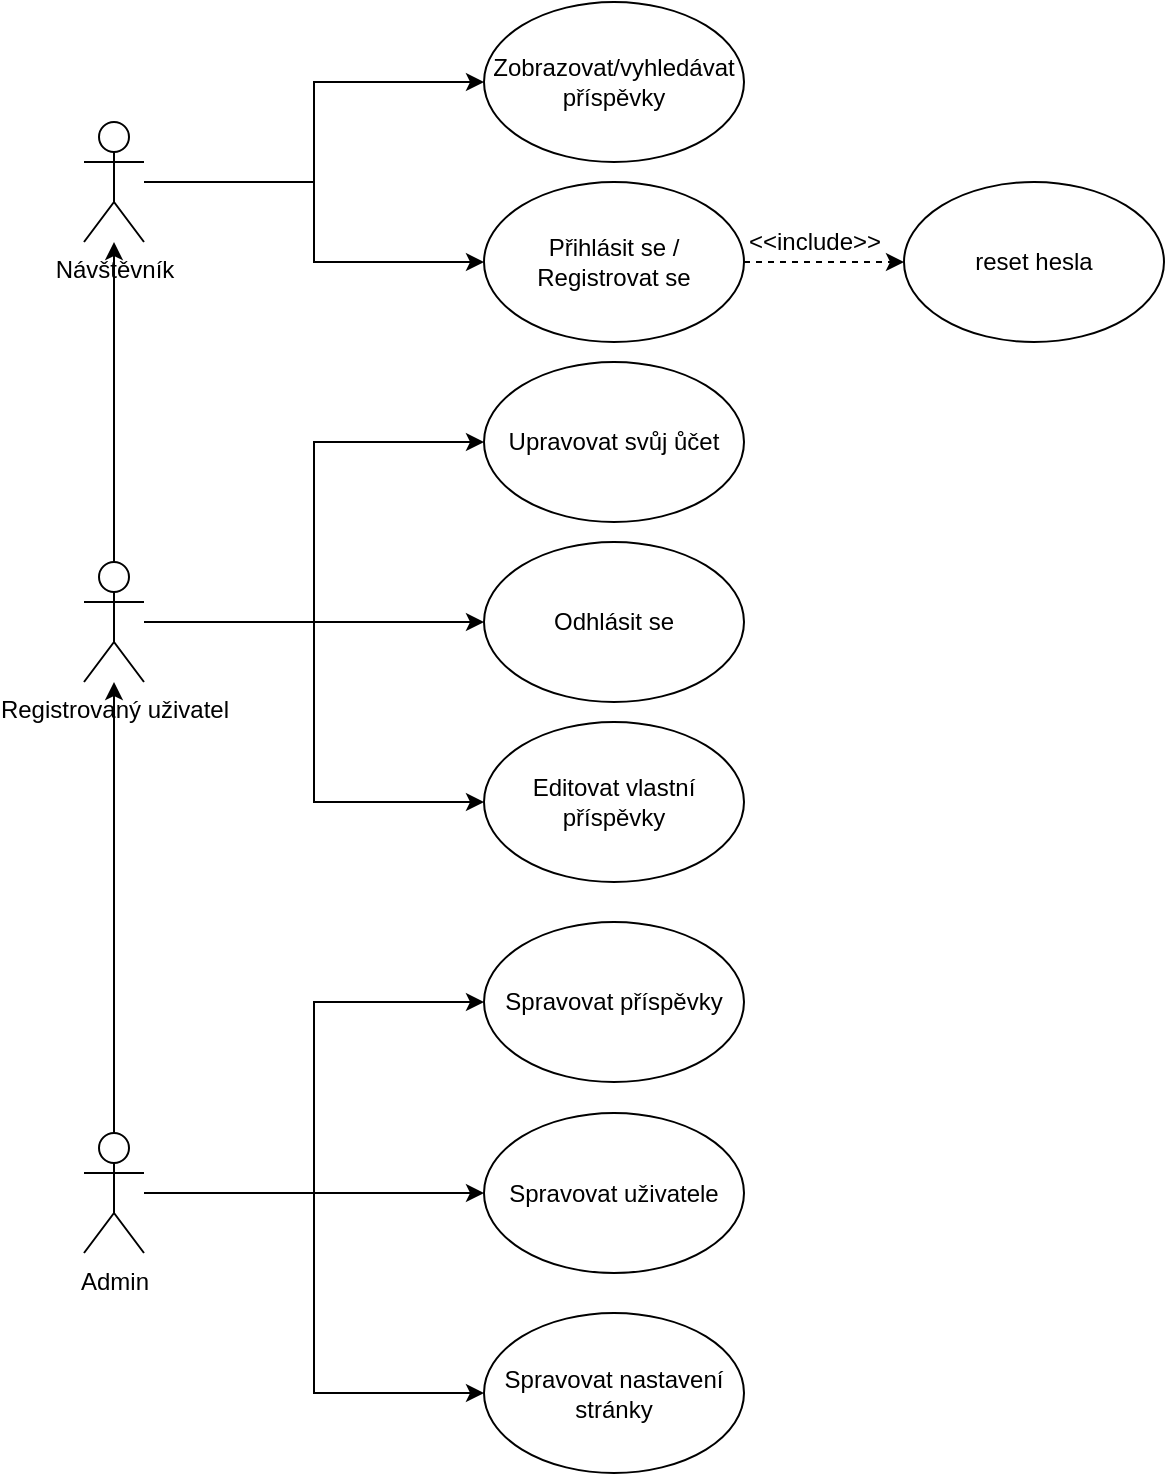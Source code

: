 <mxfile version="21.1.7" type="github">
  <diagram name="Stránka-1" id="tdt5xNuwXFFKqYyTTG9P">
    <mxGraphModel dx="1232" dy="1138" grid="1" gridSize="10" guides="1" tooltips="1" connect="1" arrows="1" fold="1" page="1" pageScale="1" pageWidth="827" pageHeight="1169" math="0" shadow="0">
      <root>
        <mxCell id="0" />
        <mxCell id="1" parent="0" />
        <mxCell id="2gKgGyTjgvAYlgDJYGJ4-27" style="edgeStyle=orthogonalEdgeStyle;rounded=0;orthogonalLoop=1;jettySize=auto;html=1;" edge="1" parent="1" source="2gKgGyTjgvAYlgDJYGJ4-1" target="2gKgGyTjgvAYlgDJYGJ4-13">
          <mxGeometry relative="1" as="geometry" />
        </mxCell>
        <mxCell id="2gKgGyTjgvAYlgDJYGJ4-30" style="edgeStyle=orthogonalEdgeStyle;rounded=0;orthogonalLoop=1;jettySize=auto;html=1;entryX=0;entryY=0.5;entryDx=0;entryDy=0;" edge="1" parent="1" source="2gKgGyTjgvAYlgDJYGJ4-1" target="2gKgGyTjgvAYlgDJYGJ4-15">
          <mxGeometry relative="1" as="geometry" />
        </mxCell>
        <mxCell id="2gKgGyTjgvAYlgDJYGJ4-31" style="edgeStyle=orthogonalEdgeStyle;rounded=0;orthogonalLoop=1;jettySize=auto;html=1;entryX=0;entryY=0.5;entryDx=0;entryDy=0;" edge="1" parent="1" source="2gKgGyTjgvAYlgDJYGJ4-1" target="2gKgGyTjgvAYlgDJYGJ4-16">
          <mxGeometry relative="1" as="geometry" />
        </mxCell>
        <mxCell id="2gKgGyTjgvAYlgDJYGJ4-32" style="edgeStyle=orthogonalEdgeStyle;rounded=0;orthogonalLoop=1;jettySize=auto;html=1;entryX=0;entryY=0.5;entryDx=0;entryDy=0;" edge="1" parent="1" source="2gKgGyTjgvAYlgDJYGJ4-1" target="2gKgGyTjgvAYlgDJYGJ4-11">
          <mxGeometry relative="1" as="geometry">
            <mxPoint x="230" y="460" as="targetPoint" />
          </mxGeometry>
        </mxCell>
        <mxCell id="2gKgGyTjgvAYlgDJYGJ4-1" value="Registrovaný uživatel" style="shape=umlActor;verticalLabelPosition=bottom;verticalAlign=top;html=1;outlineConnect=0;" vertex="1" parent="1">
          <mxGeometry x="130" y="310" width="30" height="60" as="geometry" />
        </mxCell>
        <mxCell id="2gKgGyTjgvAYlgDJYGJ4-25" style="edgeStyle=orthogonalEdgeStyle;rounded=0;orthogonalLoop=1;jettySize=auto;html=1;" edge="1" parent="1" source="2gKgGyTjgvAYlgDJYGJ4-3" target="2gKgGyTjgvAYlgDJYGJ4-1">
          <mxGeometry relative="1" as="geometry">
            <mxPoint x="145" y="574.5" as="targetPoint" />
          </mxGeometry>
        </mxCell>
        <mxCell id="2gKgGyTjgvAYlgDJYGJ4-33" style="edgeStyle=orthogonalEdgeStyle;rounded=0;orthogonalLoop=1;jettySize=auto;html=1;entryX=0;entryY=0.5;entryDx=0;entryDy=0;" edge="1" parent="1" source="2gKgGyTjgvAYlgDJYGJ4-3" target="2gKgGyTjgvAYlgDJYGJ4-12">
          <mxGeometry relative="1" as="geometry" />
        </mxCell>
        <mxCell id="2gKgGyTjgvAYlgDJYGJ4-34" style="edgeStyle=orthogonalEdgeStyle;rounded=0;orthogonalLoop=1;jettySize=auto;html=1;entryX=0;entryY=0.5;entryDx=0;entryDy=0;" edge="1" parent="1" source="2gKgGyTjgvAYlgDJYGJ4-3" target="2gKgGyTjgvAYlgDJYGJ4-22">
          <mxGeometry relative="1" as="geometry" />
        </mxCell>
        <mxCell id="2gKgGyTjgvAYlgDJYGJ4-35" style="edgeStyle=orthogonalEdgeStyle;rounded=0;orthogonalLoop=1;jettySize=auto;html=1;entryX=0;entryY=0.5;entryDx=0;entryDy=0;" edge="1" parent="1" source="2gKgGyTjgvAYlgDJYGJ4-3" target="2gKgGyTjgvAYlgDJYGJ4-23">
          <mxGeometry relative="1" as="geometry" />
        </mxCell>
        <mxCell id="2gKgGyTjgvAYlgDJYGJ4-3" value="Admin" style="shape=umlActor;verticalLabelPosition=bottom;verticalAlign=top;html=1;outlineConnect=0;" vertex="1" parent="1">
          <mxGeometry x="130" y="595.5" width="30" height="60" as="geometry" />
        </mxCell>
        <mxCell id="2gKgGyTjgvAYlgDJYGJ4-4" value="Zobrazovat/vyhledávat příspěvky" style="ellipse;whiteSpace=wrap;html=1;" vertex="1" parent="1">
          <mxGeometry x="330" y="30" width="130" height="80" as="geometry" />
        </mxCell>
        <mxCell id="2gKgGyTjgvAYlgDJYGJ4-11" value="Editovat vlastní příspěvky" style="ellipse;whiteSpace=wrap;html=1;" vertex="1" parent="1">
          <mxGeometry x="330" y="390" width="130" height="80" as="geometry" />
        </mxCell>
        <mxCell id="2gKgGyTjgvAYlgDJYGJ4-12" value="Spravovat příspěvky" style="ellipse;whiteSpace=wrap;html=1;" vertex="1" parent="1">
          <mxGeometry x="330" y="490" width="130" height="80" as="geometry" />
        </mxCell>
        <mxCell id="2gKgGyTjgvAYlgDJYGJ4-28" style="edgeStyle=orthogonalEdgeStyle;rounded=0;orthogonalLoop=1;jettySize=auto;html=1;entryX=0;entryY=0.5;entryDx=0;entryDy=0;" edge="1" parent="1" source="2gKgGyTjgvAYlgDJYGJ4-13" target="2gKgGyTjgvAYlgDJYGJ4-4">
          <mxGeometry relative="1" as="geometry" />
        </mxCell>
        <mxCell id="2gKgGyTjgvAYlgDJYGJ4-29" style="edgeStyle=orthogonalEdgeStyle;rounded=0;orthogonalLoop=1;jettySize=auto;html=1;" edge="1" parent="1" source="2gKgGyTjgvAYlgDJYGJ4-13" target="2gKgGyTjgvAYlgDJYGJ4-14">
          <mxGeometry relative="1" as="geometry" />
        </mxCell>
        <mxCell id="2gKgGyTjgvAYlgDJYGJ4-13" value="Návštěvník" style="shape=umlActor;verticalLabelPosition=bottom;verticalAlign=top;html=1;outlineConnect=0;" vertex="1" parent="1">
          <mxGeometry x="130" y="90" width="30" height="60" as="geometry" />
        </mxCell>
        <mxCell id="2gKgGyTjgvAYlgDJYGJ4-14" value="Přihlásit se / Registrovat se" style="ellipse;whiteSpace=wrap;html=1;" vertex="1" parent="1">
          <mxGeometry x="330" y="120" width="130" height="80" as="geometry" />
        </mxCell>
        <mxCell id="2gKgGyTjgvAYlgDJYGJ4-18" style="edgeStyle=orthogonalEdgeStyle;rounded=0;orthogonalLoop=1;jettySize=auto;html=1;entryX=0;entryY=0.5;entryDx=0;entryDy=0;dashed=1;exitX=1;exitY=0.5;exitDx=0;exitDy=0;" edge="1" parent="1" source="2gKgGyTjgvAYlgDJYGJ4-14" target="2gKgGyTjgvAYlgDJYGJ4-19">
          <mxGeometry relative="1" as="geometry">
            <mxPoint x="570" y="250" as="targetPoint" />
          </mxGeometry>
        </mxCell>
        <mxCell id="2gKgGyTjgvAYlgDJYGJ4-15" value="Upravovat svůj ůčet" style="ellipse;whiteSpace=wrap;html=1;" vertex="1" parent="1">
          <mxGeometry x="330" y="210" width="130" height="80" as="geometry" />
        </mxCell>
        <mxCell id="2gKgGyTjgvAYlgDJYGJ4-16" value="Odhlásit se" style="ellipse;whiteSpace=wrap;html=1;" vertex="1" parent="1">
          <mxGeometry x="330" y="300" width="130" height="80" as="geometry" />
        </mxCell>
        <mxCell id="2gKgGyTjgvAYlgDJYGJ4-19" value="reset hesla" style="ellipse;whiteSpace=wrap;html=1;" vertex="1" parent="1">
          <mxGeometry x="540" y="120" width="130" height="80" as="geometry" />
        </mxCell>
        <mxCell id="2gKgGyTjgvAYlgDJYGJ4-20" value="&amp;lt;&amp;lt;include&amp;gt;&amp;gt;" style="text;html=1;align=center;verticalAlign=middle;resizable=0;points=[];autosize=1;strokeColor=none;fillColor=none;" vertex="1" parent="1">
          <mxGeometry x="450" y="135" width="90" height="30" as="geometry" />
        </mxCell>
        <mxCell id="2gKgGyTjgvAYlgDJYGJ4-22" value="Spravovat uživatele" style="ellipse;whiteSpace=wrap;html=1;" vertex="1" parent="1">
          <mxGeometry x="330" y="585.5" width="130" height="80" as="geometry" />
        </mxCell>
        <mxCell id="2gKgGyTjgvAYlgDJYGJ4-23" value="Spravovat nastavení stránky" style="ellipse;whiteSpace=wrap;html=1;" vertex="1" parent="1">
          <mxGeometry x="330" y="685.5" width="130" height="80" as="geometry" />
        </mxCell>
      </root>
    </mxGraphModel>
  </diagram>
</mxfile>
